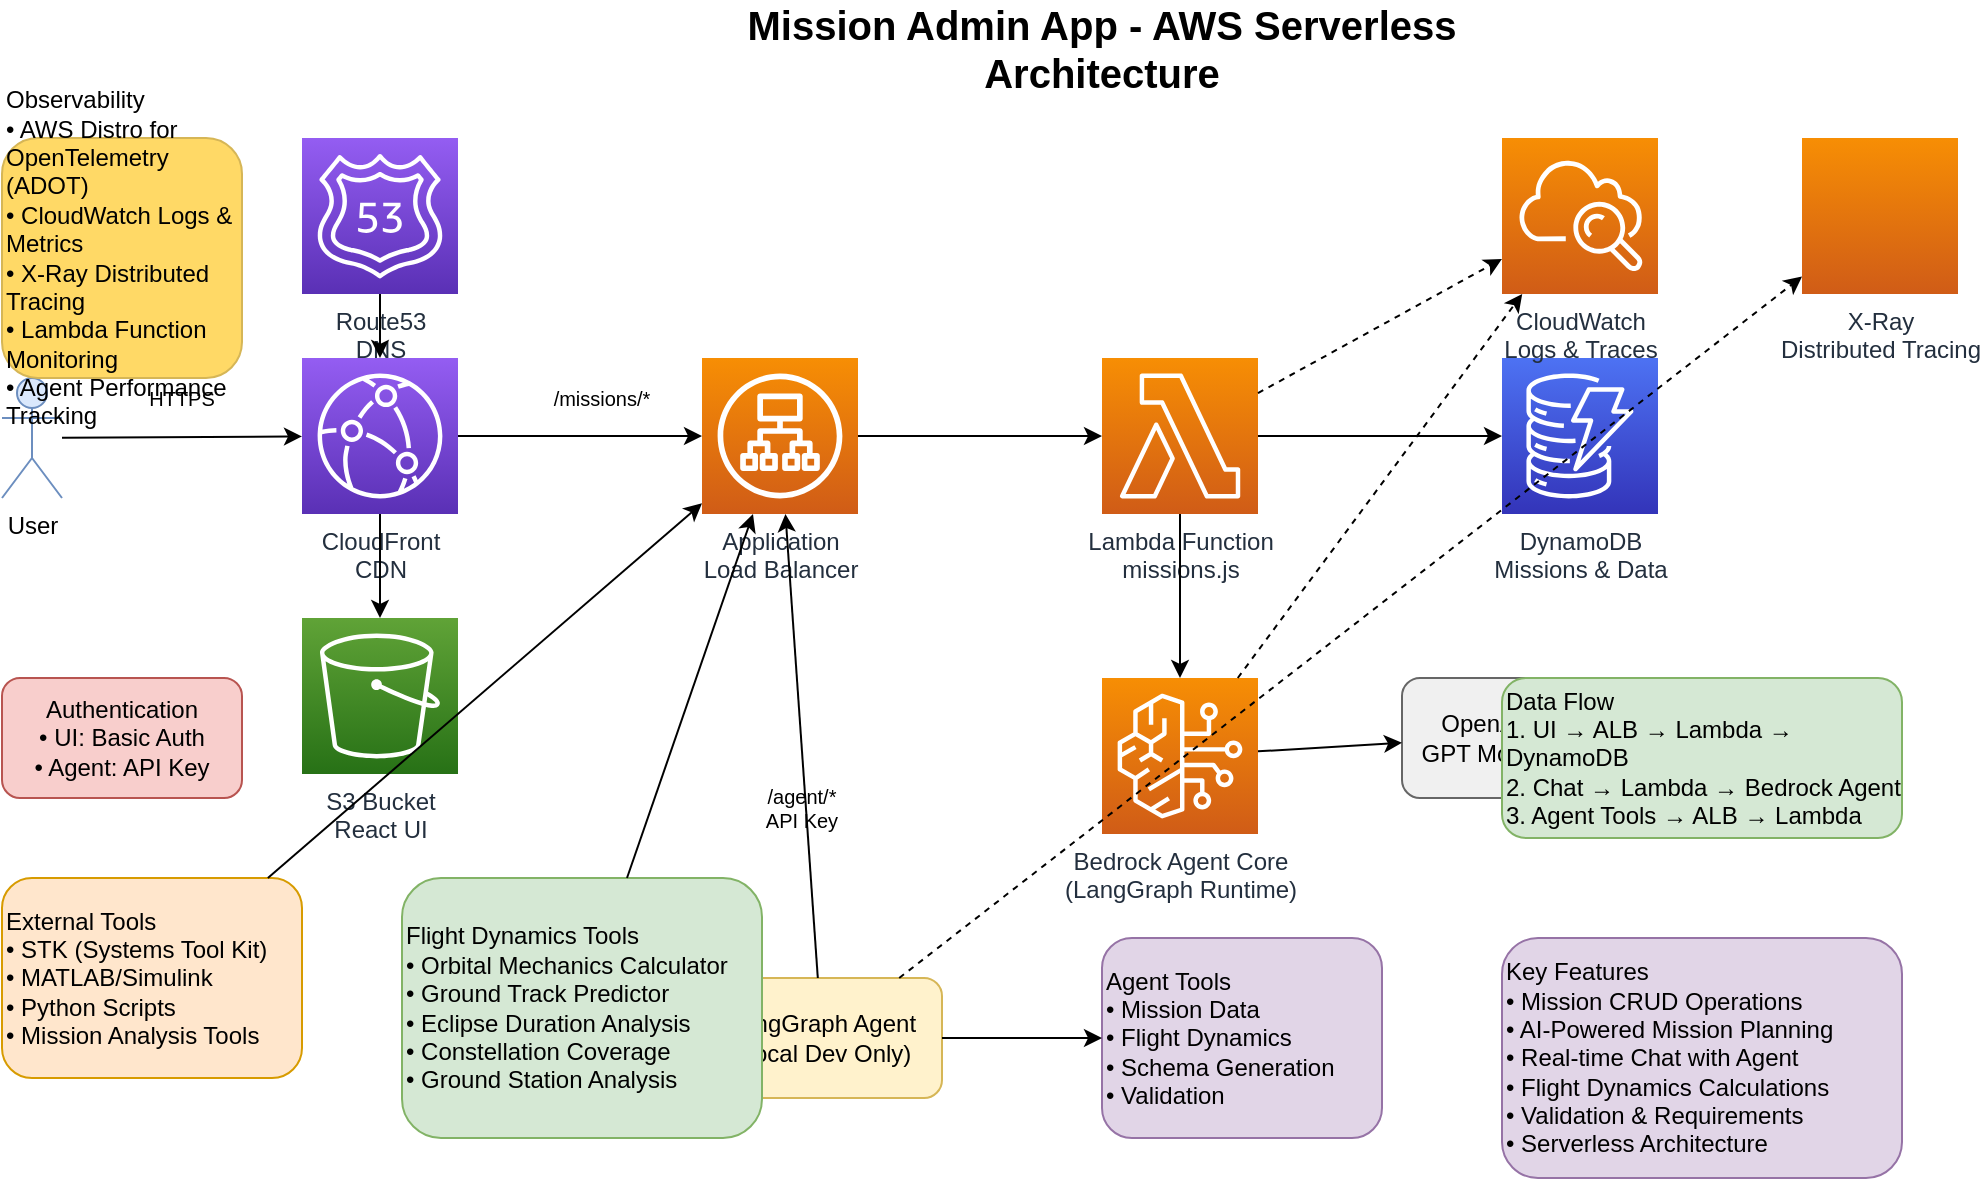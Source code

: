 <mxfile version="22.1.16" type="device">
  <diagram name="Mission Admin Architecture" id="architecture">
    <mxGraphModel dx="1422" dy="794" grid="1" gridSize="10" guides="1" tooltips="1" connect="1" arrows="1" fold="1" page="1" pageScale="1" pageWidth="1169" pageHeight="827" math="0" shadow="0">
      <root>
        <mxCell id="0" />
        <mxCell id="1" parent="0" />
        
        <!-- Title -->
        <mxCell id="title" value="Mission Admin App - AWS Serverless Architecture" style="text;html=1;strokeColor=none;fillColor=none;align=center;verticalAlign=middle;whiteSpace=wrap;rounded=0;fontSize=20;fontStyle=1;" vertex="1" parent="1">
          <mxGeometry x="400" y="20" width="400" height="30" as="geometry" />
        </mxCell>

        <!-- User -->
        <mxCell id="user" value="User" style="shape=umlActor;verticalLabelPosition=bottom;verticalAlign=top;html=1;outlineConnect=0;fillColor=#dae8fc;strokeColor=#6c8ebf;" vertex="1" parent="1">
          <mxGeometry x="50" y="200" width="30" height="60" as="geometry" />
        </mxCell>

        <!-- CloudFront -->
        <mxCell id="cloudfront" value="CloudFront&#xa;CDN" style="sketch=0;points=[[0,0,0],[0.25,0,0],[0.5,0,0],[0.75,0,0],[1,0,0],[0,1,0],[0.25,1,0],[0.5,1,0],[0.75,1,0],[1,1,0],[0,0.25,0],[0,0.5,0],[0,0.75,0],[1,0.25,0],[1,0.5,0],[1,0.75,0]];outlineConnect=0;fontColor=#232F3E;gradientColor=#945DF2;gradientDirection=north;fillColor=#5A30B5;strokeColor=#ffffff;dashed=0;verticalLabelPosition=bottom;verticalAlign=top;align=center;html=1;fontSize=12;fontStyle=0;aspect=fixed;shape=mxgraph.aws4.resourceIcon;resIcon=mxgraph.aws4.cloudfront;" vertex="1" parent="1">
          <mxGeometry x="200" y="190" width="78" height="78" as="geometry" />
        </mxCell>

        <!-- S3 Bucket -->
        <mxCell id="s3" value="S3 Bucket&#xa;React UI" style="sketch=0;points=[[0,0,0],[0.25,0,0],[0.5,0,0],[0.75,0,0],[1,0,0],[0,1,0],[0.25,1,0],[0.5,1,0],[0.75,1,0],[1,1,0],[0,0.25,0],[0,0.5,0],[0,0.75,0],[1,0.25,0],[1,0.5,0],[1,0.75,0]];outlineConnect=0;fontColor=#232F3E;gradientColor=#60A337;gradientDirection=north;fillColor=#277116;strokeColor=#ffffff;dashed=0;verticalLabelPosition=bottom;verticalAlign=top;align=center;html=1;fontSize=12;fontStyle=0;aspect=fixed;shape=mxgraph.aws4.resourceIcon;resIcon=mxgraph.aws4.s3;" vertex="1" parent="1">
          <mxGeometry x="200" y="320" width="78" height="78" as="geometry" />
        </mxCell>

        <!-- ALB -->
        <mxCell id="alb" value="Application&#xa;Load Balancer" style="sketch=0;points=[[0,0,0],[0.25,0,0],[0.5,0,0],[0.75,0,0],[1,0,0],[0,1,0],[0.25,1,0],[0.5,1,0],[0.75,1,0],[1,1,0],[0,0.25,0],[0,0.5,0],[0,0.75,0],[1,0.25,0],[1,0.5,0],[1,0.75,0]];outlineConnect=0;fontColor=#232F3E;gradientColor=#F78E04;gradientDirection=north;fillColor=#D05C17;strokeColor=#ffffff;dashed=0;verticalLabelPosition=bottom;verticalAlign=top;align=center;html=1;fontSize=12;fontStyle=0;aspect=fixed;shape=mxgraph.aws4.resourceIcon;resIcon=mxgraph.aws4.application_load_balancer;" vertex="1" parent="1">
          <mxGeometry x="400" y="190" width="78" height="78" as="geometry" />
        </mxCell>

        <!-- Lambda Function -->
        <mxCell id="lambda" value="Lambda Function&#xa;missions.js" style="sketch=0;points=[[0,0,0],[0.25,0,0],[0.5,0,0],[0.75,0,0],[1,0,0],[0,1,0],[0.25,1,0],[0.5,1,0],[0.75,1,0],[1,1,0],[0,0.25,0],[0,0.5,0],[0,0.75,0],[1,0.25,0],[1,0.5,0],[1,0.75,0]];outlineConnect=0;fontColor=#232F3E;gradientColor=#F78E04;gradientDirection=north;fillColor=#D05C17;strokeColor=#ffffff;dashed=0;verticalLabelPosition=bottom;verticalAlign=top;align=center;html=1;fontSize=12;fontStyle=0;aspect=fixed;shape=mxgraph.aws4.resourceIcon;resIcon=mxgraph.aws4.lambda;" vertex="1" parent="1">
          <mxGeometry x="600" y="190" width="78" height="78" as="geometry" />
        </mxCell>

        <!-- DynamoDB -->
        <mxCell id="dynamodb" value="DynamoDB&#xa;Missions &amp; Data" style="sketch=0;points=[[0,0,0],[0.25,0,0],[0.5,0,0],[0.75,0,0],[1,0,0],[0,1,0],[0.25,1,0],[0.5,1,0],[0.75,1,0],[1,1,0],[0,0.25,0],[0,0.5,0],[0,0.75,0],[1,0.25,0],[1,0.5,0],[1,0.75,0]];outlineConnect=0;fontColor=#232F3E;gradientColor=#4D72F3;gradientDirection=north;fillColor=#3334B9;strokeColor=#ffffff;dashed=0;verticalLabelPosition=bottom;verticalAlign=top;align=center;html=1;fontSize=12;fontStyle=0;aspect=fixed;shape=mxgraph.aws4.resourceIcon;resIcon=mxgraph.aws4.dynamodb;" vertex="1" parent="1">
          <mxGeometry x="800" y="190" width="78" height="78" as="geometry" />
        </mxCell>

        <!-- Bedrock Agent Core -->
        <mxCell id="bedrock" value="Bedrock Agent Core&#xa;(LangGraph Runtime)" style="sketch=0;points=[[0,0,0],[0.25,0,0],[0.5,0,0],[0.75,0,0],[1,0,0],[0,1,0],[0.25,1,0],[0.5,1,0],[0.75,1,0],[1,1,0],[0,0.25,0],[0,0.5,0],[0,0.75,0],[1,0.25,0],[1,0.5,0],[1,0.75,0]];outlineConnect=0;fontColor=#232F3E;gradientColor=#F78E04;gradientDirection=north;fillColor=#D05C17;strokeColor=#ffffff;dashed=0;verticalLabelPosition=bottom;verticalAlign=top;align=center;html=1;fontSize=12;fontStyle=0;aspect=fixed;shape=mxgraph.aws4.resourceIcon;resIcon=mxgraph.aws4.bedrock;" vertex="1" parent="1">
          <mxGeometry x="600" y="350" width="78" height="78" as="geometry" />
        </mxCell>

        <!-- OpenAI Model -->
        <mxCell id="openai" value="OpenAI&#xa;GPT Model" style="rounded=1;whiteSpace=wrap;html=1;fillColor=#f0f0f0;strokeColor=#666666;" vertex="1" parent="1">
          <mxGeometry x="750" y="350" width="80" height="60" as="geometry" />
        </mxCell>

        <!-- LangGraph Agent -->
        <mxCell id="agent" value="LangGraph Agent&#xa;(Local Dev Only)" style="rounded=1;whiteSpace=wrap;html=1;fillColor=#fff2cc;strokeColor=#d6b656;" vertex="1" parent="1">
          <mxGeometry x="400" y="500" width="120" height="60" as="geometry" />
        </mxCell>

        <!-- Agent Tools -->
        <mxCell id="tools" value="Agent Tools&#xa;• Mission Data&#xa;• Flight Dynamics&#xa;• Schema Generation&#xa;• Validation" style="rounded=1;whiteSpace=wrap;html=1;fillColor=#e1d5e7;strokeColor=#9673a6;align=left;" vertex="1" parent="1">
          <mxGeometry x="600" y="480" width="140" height="100" as="geometry" />
        </mxCell>

        <!-- External Tools Group -->
        <mxCell id="external_tools" value="External Tools&#xa;• STK (Systems Tool Kit)&#xa;• MATLAB/Simulink&#xa;• Python Scripts&#xa;• Mission Analysis Tools" style="rounded=1;whiteSpace=wrap;html=1;fillColor=#ffe6cc;strokeColor=#d79b00;align=left;" vertex="1" parent="1">
          <mxGeometry x="50" y="450" width="150" height="100" as="geometry" />
        </mxCell>

        <!-- Flight Dynamics Tools -->
        <mxCell id="flight_tools" value="Flight Dynamics Tools&#xa;• Orbital Mechanics Calculator&#xa;• Ground Track Predictor&#xa;• Eclipse Duration Analysis&#xa;• Constellation Coverage&#xa;• Ground Station Analysis" style="rounded=1;whiteSpace=wrap;html=1;fillColor=#d5e8d4;strokeColor=#82b366;align=left;" vertex="1" parent="1">
          <mxGeometry x="250" y="450" width="180" height="130" as="geometry" />
        </mxCell>

        <!-- Route53 -->
        <mxCell id="route53" value="Route53&#xa;DNS" style="sketch=0;points=[[0,0,0],[0.25,0,0],[0.5,0,0],[0.75,0,0],[1,0,0],[0,1,0],[0.25,1,0],[0.5,1,0],[0.75,1,0],[1,1,0],[0,0.25,0],[0,0.5,0],[0,0.75,0],[1,0.25,0],[1,0.5,0],[1,0.75,0]];outlineConnect=0;fontColor=#232F3E;gradientColor=#945DF2;gradientDirection=north;fillColor=#5A30B5;strokeColor=#ffffff;dashed=0;verticalLabelPosition=bottom;verticalAlign=top;align=center;html=1;fontSize=12;fontStyle=0;aspect=fixed;shape=mxgraph.aws4.resourceIcon;resIcon=mxgraph.aws4.route_53;" vertex="1" parent="1">
          <mxGeometry x="200" y="80" width="78" height="78" as="geometry" />
        </mxCell>

        <!-- CloudWatch -->
        <mxCell id="cloudwatch" value="CloudWatch&#xa;Logs &amp; Traces" style="sketch=0;points=[[0,0,0],[0.25,0,0],[0.5,0,0],[0.75,0,0],[1,0,0],[0,1,0],[0.25,1,0],[0.5,1,0],[0.75,1,0],[1,1,0],[0,0.25,0],[0,0.5,0],[0,0.75,0],[1,0.25,0],[1,0.5,0],[1,0.75,0]];outlineConnect=0;fontColor=#232F3E;gradientColor=#F78E04;gradientDirection=north;fillColor=#D05C17;strokeColor=#ffffff;dashed=0;verticalLabelPosition=bottom;verticalAlign=top;align=center;html=1;fontSize=12;fontStyle=0;aspect=fixed;shape=mxgraph.aws4.resourceIcon;resIcon=mxgraph.aws4.cloudwatch;" vertex="1" parent="1">
          <mxGeometry x="800" y="80" width="78" height="78" as="geometry" />
        </mxCell>

        <!-- X-Ray -->
        <mxCell id="xray" value="X-Ray&#xa;Distributed Tracing" style="sketch=0;points=[[0,0,0],[0.25,0,0],[0.5,0,0],[0.75,0,0],[1,0,0],[0,1,0],[0.25,1,0],[0.5,1,0],[0.75,1,0],[1,1,0],[0,0.25,0],[0,0.5,0],[0,0.75,0],[1,0.25,0],[1,0.5,0],[1,0.75,0]];outlineConnect=0;fontColor=#232F3E;gradientColor=#F78E04;gradientDirection=north;fillColor=#D05C17;strokeColor=#ffffff;dashed=0;verticalLabelPosition=bottom;verticalAlign=top;align=center;html=1;fontSize=12;fontStyle=0;aspect=fixed;shape=mxgraph.aws4.resourceIcon;resIcon=mxgraph.aws4.x_ray;" vertex="1" parent="1">
          <mxGeometry x="950" y="80" width="78" height="78" as="geometry" />
        </mxCell>

        <!-- Connections -->
        <mxCell id="edge1" edge="1" parent="1" source="user" target="cloudfront">
          <mxGeometry relative="1" as="geometry" />
        </mxCell>
        
        <mxCell id="edge2" edge="1" parent="1" source="cloudfront" target="s3">
          <mxGeometry relative="1" as="geometry" />
        </mxCell>
        
        <mxCell id="edge3" edge="1" parent="1" source="cloudfront" target="alb">
          <mxGeometry relative="1" as="geometry" />
        </mxCell>
        
        <mxCell id="edge4" edge="1" parent="1" source="alb" target="lambda">
          <mxGeometry relative="1" as="geometry" />
        </mxCell>
        
        <mxCell id="edge5" edge="1" parent="1" source="lambda" target="dynamodb">
          <mxGeometry relative="1" as="geometry" />
        </mxCell>
        
        <mxCell id="edge6" edge="1" parent="1" source="lambda" target="bedrock">
          <mxGeometry relative="1" as="geometry" />
        </mxCell>
        
        <mxCell id="edge16" edge="1" parent="1" source="bedrock" target="openai">
          <mxGeometry relative="1" as="geometry" />
        </mxCell>
        
        <mxCell id="edge7" edge="1" parent="1" source="agent" target="alb">
          <mxGeometry relative="1" as="geometry" />
        </mxCell>
        
        <mxCell id="edge8" edge="1" parent="1" source="agent" target="tools">
          <mxGeometry relative="1" as="geometry" />
        </mxCell>
        
        <mxCell id="edge9" edge="1" parent="1" source="route53" target="cloudfront">
          <mxGeometry relative="1" as="geometry" />
        </mxCell>
        
        <mxCell id="edge10" edge="1" parent="1" source="lambda" target="cloudwatch" style="dashed=1;">
          <mxGeometry relative="1" as="geometry" />
        </mxCell>
        
        <mxCell id="edge11" edge="1" parent="1" source="bedrock" target="cloudwatch" style="dashed=1;">
          <mxGeometry relative="1" as="geometry" />
        </mxCell>
        
        <mxCell id="edge12" edge="1" parent="1" source="agent" target="xray" style="dashed=1;">
          <mxGeometry relative="1" as="geometry" />
        </mxCell>
        
        <mxCell id="edge14" edge="1" parent="1" source="external_tools" target="alb">
          <mxGeometry relative="1" as="geometry" />
        </mxCell>
        
        <mxCell id="edge15" edge="1" parent="1" source="flight_tools" target="alb">
          <mxGeometry relative="1" as="geometry" />
        </mxCell>

        <!-- Labels for connections -->
        <mxCell id="label1" value="HTTPS" style="text;html=1;strokeColor=none;fillColor=none;align=center;verticalAlign=middle;whiteSpace=wrap;rounded=0;fontSize=10;" vertex="1" parent="1">
          <mxGeometry x="120" y="200" width="40" height="20" as="geometry" />
        </mxCell>
        
        <mxCell id="label2" value="/missions/*" style="text;html=1;strokeColor=none;fillColor=none;align=center;verticalAlign=middle;whiteSpace=wrap;rounded=0;fontSize=10;" vertex="1" parent="1">
          <mxGeometry x="320" y="200" width="60" height="20" as="geometry" />
        </mxCell>
        
        <mxCell id="label3" value="/agent/*&#xa;API Key" style="text;html=1;strokeColor=none;fillColor=none;align=center;verticalAlign=middle;whiteSpace=wrap;rounded=0;fontSize=10;" vertex="1" parent="1">
          <mxGeometry x="420" y="400" width="60" height="30" as="geometry" />
        </mxCell>

        <!-- Authentication Box -->
        <mxCell id="auth_box" value="Authentication&#xa;• UI: Basic Auth&#xa;• Agent: API Key" style="rounded=1;whiteSpace=wrap;html=1;fillColor=#f8cecc;strokeColor=#b85450;" vertex="1" parent="1">
          <mxGeometry x="50" y="350" width="120" height="60" as="geometry" />
        </mxCell>

        <!-- Data Flow Box -->
        <mxCell id="dataflow_box" value="Data Flow&#xa;1. UI → ALB → Lambda → DynamoDB&#xa;2. Chat → Lambda → Bedrock Agent&#xa;3. Agent Tools → ALB → Lambda" style="rounded=1;whiteSpace=wrap;html=1;fillColor=#d5e8d4;strokeColor=#82b366;align=left;" vertex="1" parent="1">
          <mxGeometry x="800" y="350" width="200" height="80" as="geometry" />
        </mxCell>

        <!-- Features Box -->
        <mxCell id="features_box" value="Key Features&#xa;• Mission CRUD Operations&#xa;• AI-Powered Mission Planning&#xa;• Real-time Chat with Agent&#xa;• Flight Dynamics Calculations&#xa;• Validation &amp; Requirements&#xa;• Serverless Architecture" style="rounded=1;whiteSpace=wrap;html=1;fillColor=#e1d5e7;strokeColor=#9673a6;align=left;" vertex="1" parent="1">
          <mxGeometry x="800" y="480" width="200" height="120" as="geometry" />
        </mxCell>
        
        <!-- Observability Box -->
        <mxCell id="observability_box" value="Observability&#xa;• AWS Distro for OpenTelemetry (ADOT)&#xa;• CloudWatch Logs &amp; Metrics&#xa;• X-Ray Distributed Tracing&#xa;• Lambda Function Monitoring&#xa;• Agent Performance Tracking" style="rounded=1;whiteSpace=wrap;html=1;fillColor=#ffd966;strokeColor=#d6b656;align=left;" vertex="1" parent="1">
          <mxGeometry x="50" y="80" width="120" height="120" as="geometry" />
        </mxCell>

      </root>
    </mxGraphModel>
  </diagram>
</mxfile>